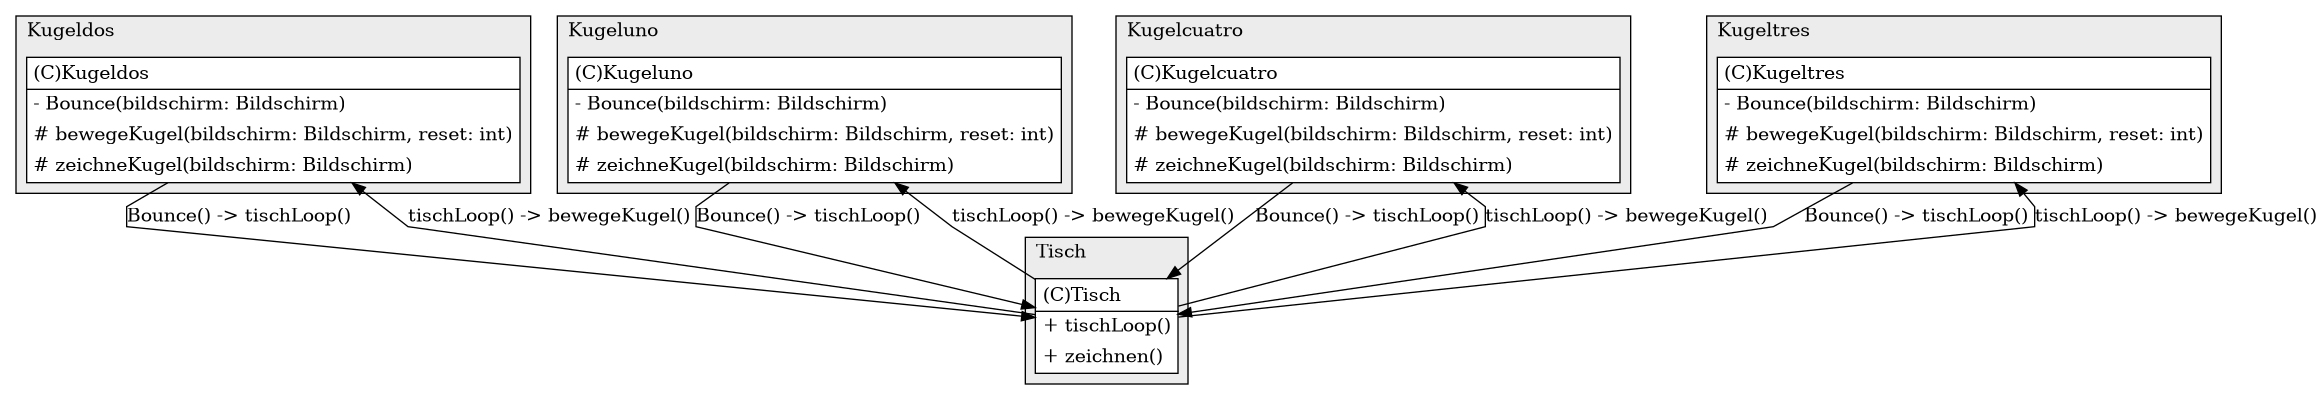 @startuml

/' diagram meta data start
config=StructureConfiguration;
{
  "projectClassification": {
    "searchMode": "OpenProject", // OpenProject, AllProjects
    "includedProjects": "",
    "pathEndKeywords": "*.impl",
    "isClientPath": "",
    "isClientName": "",
    "isTestPath": "",
    "isTestName": "",
    "isMappingPath": "",
    "isMappingName": "",
    "isDataAccessPath": "",
    "isDataAccessName": "",
    "isDataStructurePath": "",
    "isDataStructureName": "",
    "isInterfaceStructuresPath": "",
    "isInterfaceStructuresName": "",
    "isEntryPointPath": "",
    "isEntryPointName": "",
    "treatFinalFieldsAsMandatory": false
  },
  "graphRestriction": {
    "classPackageExcludeFilter": "",
    "classPackageIncludeFilter": "",
    "classNameExcludeFilter": "",
    "classNameIncludeFilter": "",
    "methodNameExcludeFilter": "",
    "methodNameIncludeFilter": "",
    "removeByInheritance": "", // inheritance/annotation based filtering is done in a second step
    "removeByAnnotation": "",
    "removeByClassPackage": "", // cleanup the graph after inheritance/annotation based filtering is done
    "removeByClassName": "",
    "cutMappings": false,
    "cutEnum": true,
    "cutTests": true,
    "cutClient": true,
    "cutDataAccess": false,
    "cutInterfaceStructures": false,
    "cutDataStructures": false,
    "cutGetterAndSetter": true,
    "cutConstructors": true
  },
  "graphTraversal": {
    "forwardDepth": 6,
    "backwardDepth": 6,
    "classPackageExcludeFilter": "",
    "classPackageIncludeFilter": "",
    "classNameExcludeFilter": "",
    "classNameIncludeFilter": "",
    "methodNameExcludeFilter": "",
    "methodNameIncludeFilter": "",
    "hideMappings": false,
    "hideDataStructures": false,
    "hidePrivateMethods": true,
    "hideInterfaceCalls": true, // indirection: implementation -> interface (is hidden) -> implementation
    "onlyShowApplicationEntryPoints": false, // root node is included
    "useMethodCallsForStructureDiagram": "ForwardOnly" // ForwardOnly, BothDirections, No
  },
  "details": {
    "aggregation": "GroupByClass", // ByClass, GroupByClass, None
    "showClassGenericTypes": true,
    "showMethods": true,
    "showMethodParameterNames": true,
    "showMethodParameterTypes": true,
    "showMethodReturnType": true,
    "showPackageLevels": 2,
    "showDetailedClassStructure": true
  },
  "rootClass": "Tisch",
  "extensionCallbackMethod": "" // qualified.class.name#methodName - signature: public static String method(String)
}
diagram meta data end '/



digraph g {
    rankdir="TB"
    splines=polyline
    

'nodes 
subgraph cluster_1370899780 { 
   	label=Kugeldos
	labeljust=l
	fillcolor="#ececec"
	style=filled
   
   Kugeldos1370899780[
	label=<<TABLE BORDER="1" CELLBORDER="0" CELLPADDING="4" CELLSPACING="0">
<TR><TD ALIGN="LEFT" >(C)Kugeldos</TD></TR>
<HR/>
<TR><TD ALIGN="LEFT" >- Bounce(bildschirm: Bildschirm)</TD></TR>
<TR><TD ALIGN="LEFT" ># bewegeKugel(bildschirm: Bildschirm, reset: int)</TD></TR>
<TR><TD ALIGN="LEFT" ># zeichneKugel(bildschirm: Bildschirm)</TD></TR>
</TABLE>>
	style=filled
	margin=0
	shape=plaintext
	fillcolor="#FFFFFF"
];
} 

subgraph cluster_1370916082 { 
   	label=Kugeluno
	labeljust=l
	fillcolor="#ececec"
	style=filled
   
   Kugeluno1370916082[
	label=<<TABLE BORDER="1" CELLBORDER="0" CELLPADDING="4" CELLSPACING="0">
<TR><TD ALIGN="LEFT" >(C)Kugeluno</TD></TR>
<HR/>
<TR><TD ALIGN="LEFT" >- Bounce(bildschirm: Bildschirm)</TD></TR>
<TR><TD ALIGN="LEFT" ># bewegeKugel(bildschirm: Bildschirm, reset: int)</TD></TR>
<TR><TD ALIGN="LEFT" ># zeichneKugel(bildschirm: Bildschirm)</TD></TR>
</TABLE>>
	style=filled
	margin=0
	shape=plaintext
	fillcolor="#FFFFFF"
];
} 

subgraph cluster_392180826 { 
   	label=Kugelcuatro
	labeljust=l
	fillcolor="#ececec"
	style=filled
   
   Kugelcuatro392180826[
	label=<<TABLE BORDER="1" CELLBORDER="0" CELLPADDING="4" CELLSPACING="0">
<TR><TD ALIGN="LEFT" >(C)Kugelcuatro</TD></TR>
<HR/>
<TR><TD ALIGN="LEFT" >- Bounce(bildschirm: Bildschirm)</TD></TR>
<TR><TD ALIGN="LEFT" ># bewegeKugel(bildschirm: Bildschirm, reset: int)</TD></TR>
<TR><TD ALIGN="LEFT" ># zeichneKugel(bildschirm: Bildschirm)</TD></TR>
</TABLE>>
	style=filled
	margin=0
	shape=plaintext
	fillcolor="#FFFFFF"
];
} 

subgraph cluster_451300560 { 
   	label=Kugeltres
	labeljust=l
	fillcolor="#ececec"
	style=filled
   
   Kugeltres451300560[
	label=<<TABLE BORDER="1" CELLBORDER="0" CELLPADDING="4" CELLSPACING="0">
<TR><TD ALIGN="LEFT" >(C)Kugeltres</TD></TR>
<HR/>
<TR><TD ALIGN="LEFT" >- Bounce(bildschirm: Bildschirm)</TD></TR>
<TR><TD ALIGN="LEFT" ># bewegeKugel(bildschirm: Bildschirm, reset: int)</TD></TR>
<TR><TD ALIGN="LEFT" ># zeichneKugel(bildschirm: Bildschirm)</TD></TR>
</TABLE>>
	style=filled
	margin=0
	shape=plaintext
	fillcolor="#FFFFFF"
];
} 

subgraph cluster_80817507 { 
   	label=Tisch
	labeljust=l
	fillcolor="#ececec"
	style=filled
   
   Tisch80817507[
	label=<<TABLE BORDER="1" CELLBORDER="0" CELLPADDING="4" CELLSPACING="0">
<TR><TD ALIGN="LEFT" >(C)Tisch</TD></TR>
<HR/>
<TR><TD ALIGN="LEFT" >+ tischLoop()</TD></TR>
<TR><TD ALIGN="LEFT" >+ zeichnen()</TD></TR>
</TABLE>>
	style=filled
	margin=0
	shape=plaintext
	fillcolor="#FFFFFF"
];
} 

'edges    
Kugelcuatro392180826 -> Tisch80817507[label="Bounce() -> tischLoop()"];
Kugeldos1370899780 -> Tisch80817507[label="Bounce() -> tischLoop()"];
Kugeltres451300560 -> Tisch80817507[label="Bounce() -> tischLoop()"];
Kugeluno1370916082 -> Tisch80817507[label="Bounce() -> tischLoop()"];
Tisch80817507 -> Kugelcuatro392180826[label="tischLoop() -> bewegeKugel()"];
Tisch80817507 -> Kugeldos1370899780[label="tischLoop() -> bewegeKugel()"];
Tisch80817507 -> Kugeltres451300560[label="tischLoop() -> bewegeKugel()"];
Tisch80817507 -> Kugeluno1370916082[label="tischLoop() -> bewegeKugel()"];
    
}
@enduml